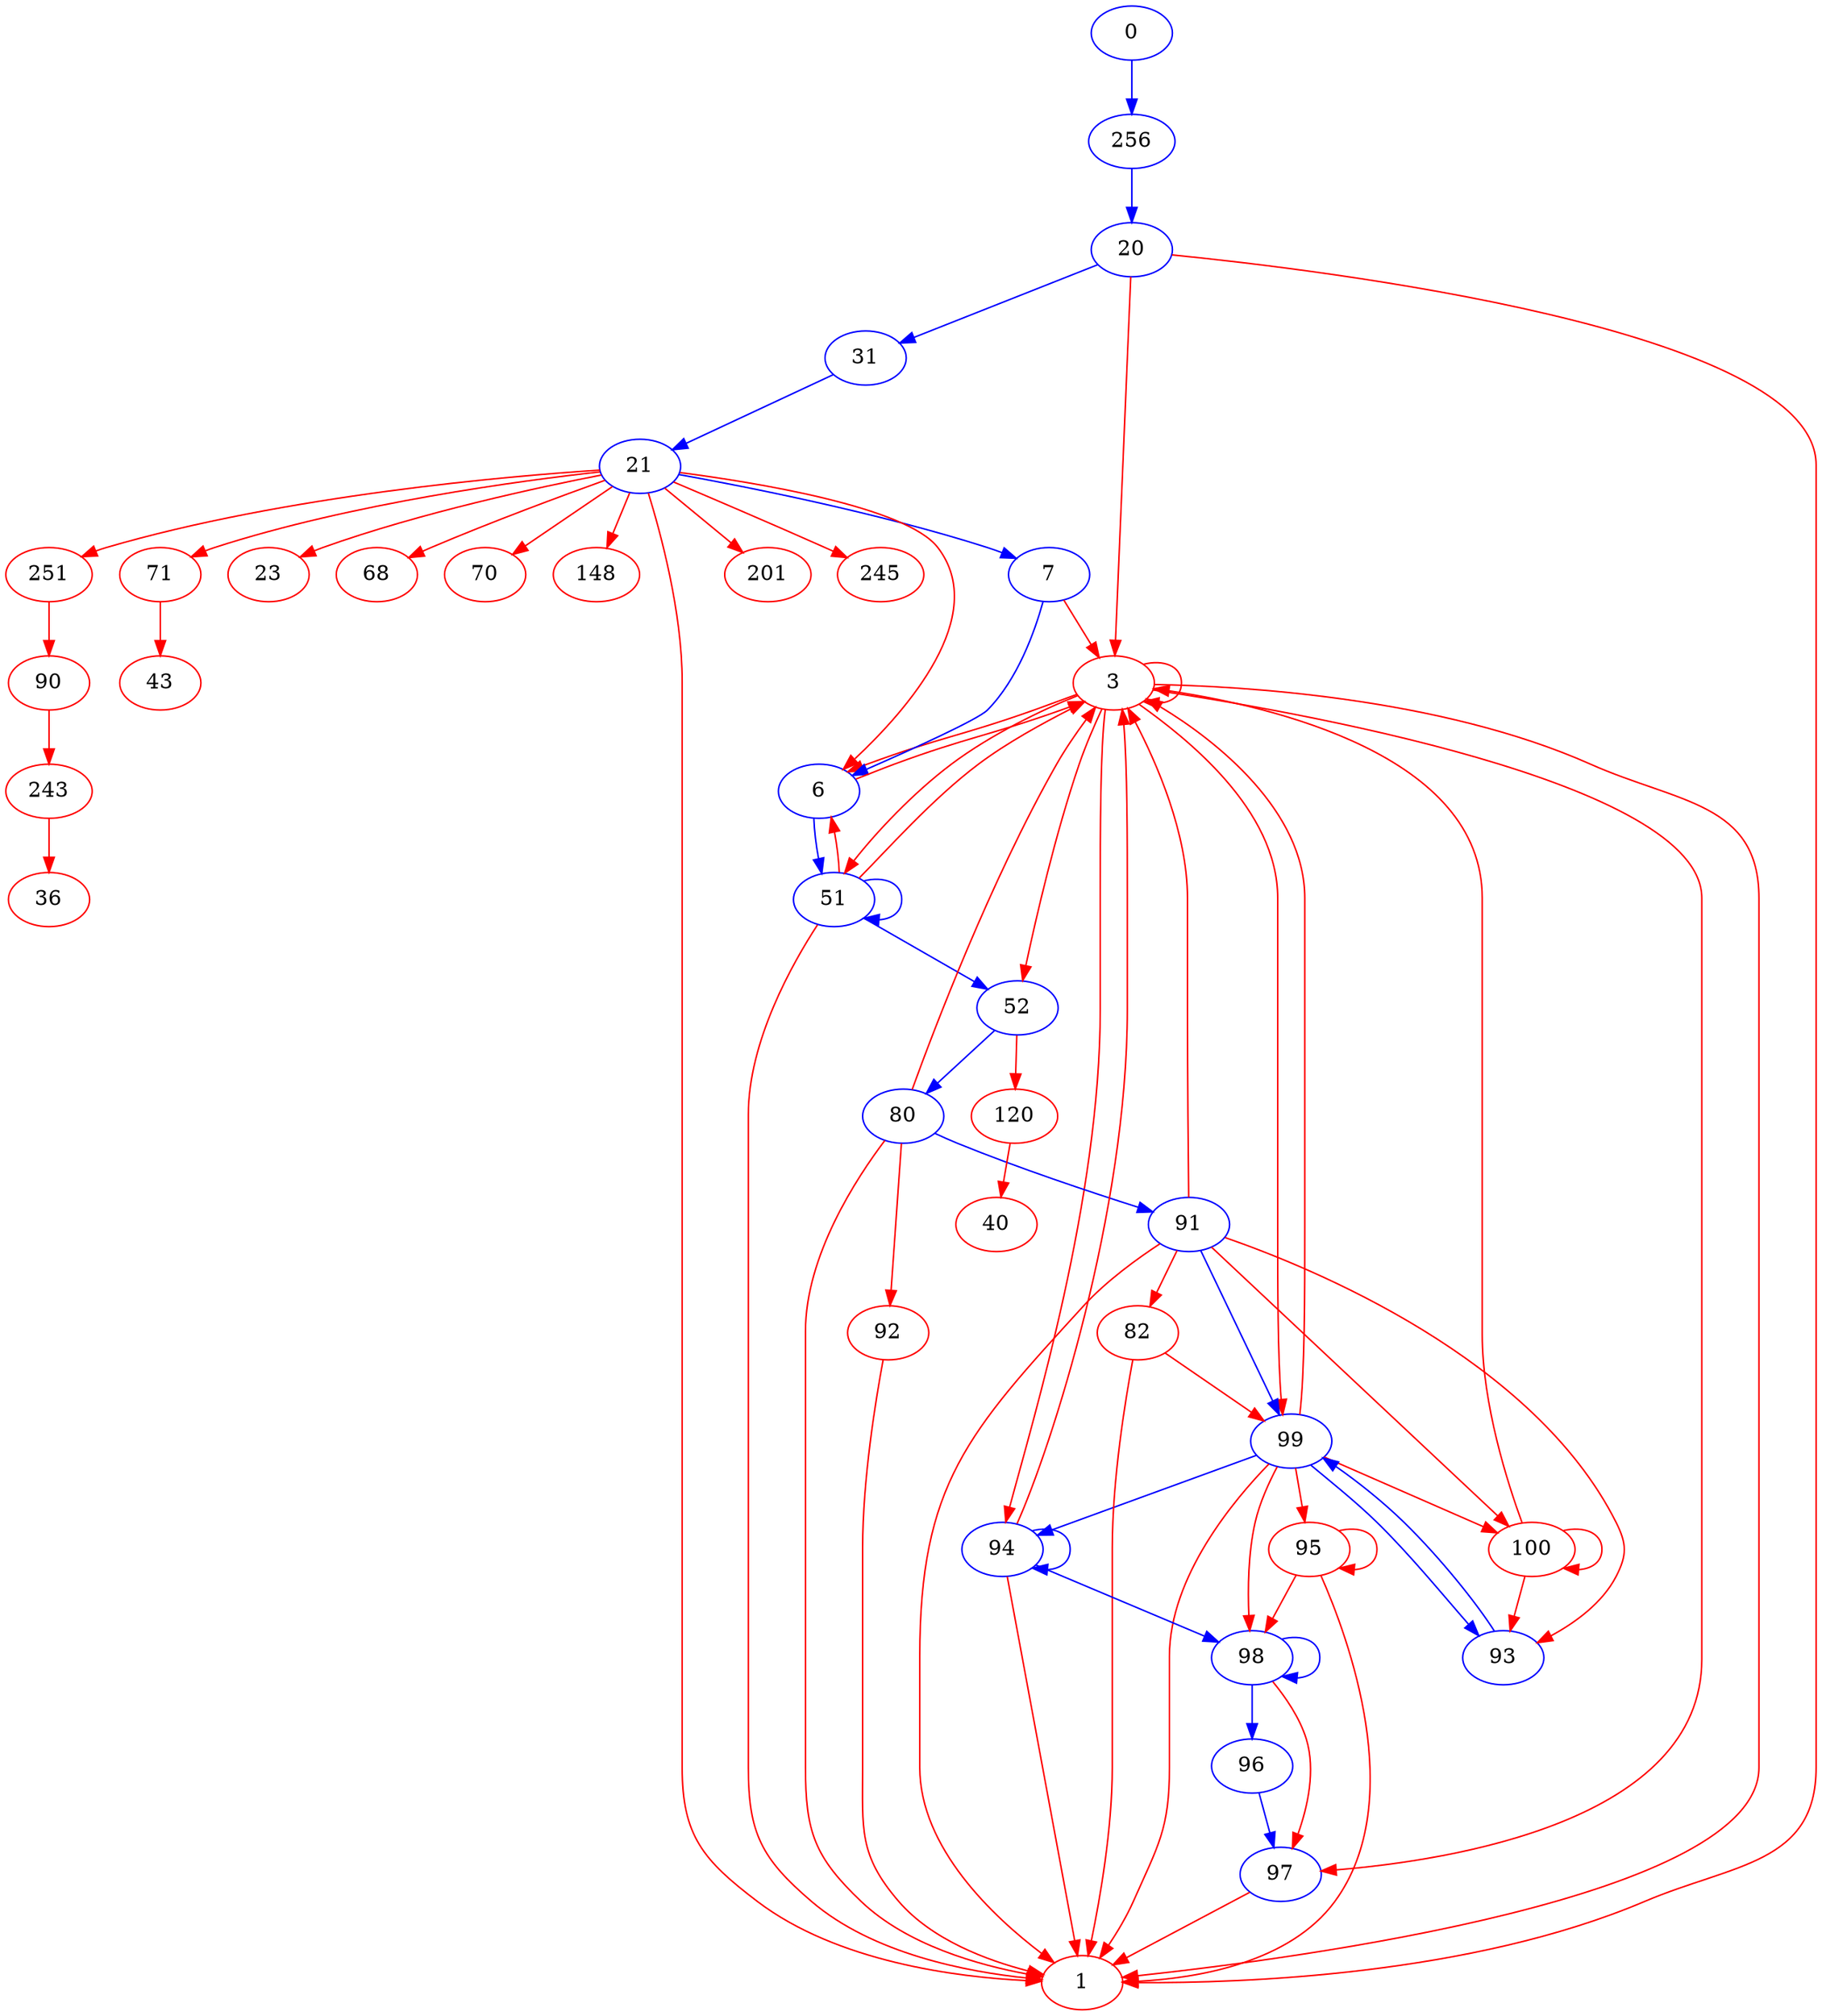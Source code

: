 digraph g {
	node [color=black];
	edge [color=black];
	0	 [color=blue];
	256	 [color=blue];
	0 -> 256 [key=new_edge,
	color=blue];
20 [color=blue];
256 -> 20 [key=new_edge,
color=blue];
31 [color=blue];
20 -> 31 [key=new_edge,
color=blue];
1 [color=red];
20 -> 1 [key=new_edge,
color=red];
3 [color=red];
20 -> 3 [key=new_edge,
color=red];
21 [color=blue];
31 -> 21 [key=new_edge,
color=blue];
7 [color=blue];
21 -> 7 [key=new_edge,
color=blue];
6 [color=blue];
21 -> 6 [key=new_edge,
color=red];
21 -> 1 [key=new_edge,
color=red];
71 [color=red];
21 -> 71 [key=new_edge,
color=red];
23 [color=red];
21 -> 23 [key=new_edge,
color=red];
68 [color=red];
21 -> 68 [key=new_edge,
color=red];
70 [color=red];
21 -> 70 [key=new_edge,
color=red];
148 [color=red];
21 -> 148 [key=new_edge,
color=red];
251 [color=red];
21 -> 251 [key=new_edge,
color=red];
201 [color=red];
21 -> 201 [key=new_edge,
color=red];
245 [color=red];
21 -> 245 [key=new_edge,
color=red];
7 -> 6 [key=new_edge,
color=blue];
7 -> 3 [key=new_edge,
color=red];
51 [color=blue];
6 -> 51 [key=new_edge,
color=blue];
6 -> 3 [key=new_edge,
color=red];
51 -> 6 [key=new_edge,
color=red];
51 -> 51 [key=new_edge,
color=blue];
52 [color=blue];
51 -> 52 [key=new_edge,
color=blue];
51 -> 1 [key=new_edge,
color=red];
51 -> 3 [key=new_edge,
color=red];
80 [color=blue];
52 -> 80 [key=new_edge,
color=blue];
120 [color=red];
52 -> 120 [key=new_edge,
color=red];
91 [color=blue];
80 -> 91 [key=new_edge,
color=blue];
80 -> 1 [key=new_edge,
color=red];
80 -> 3 [key=new_edge,
color=red];
92 [color=red];
80 -> 92 [key=new_edge,
color=red];
99 [color=blue];
91 -> 99 [key=new_edge,
color=blue];
93 [color=blue];
91 -> 93 [key=new_edge,
color=red];
91 -> 1 [key=new_edge,
color=red];
91 -> 3 [key=new_edge,
color=red];
100 [color=red];
91 -> 100 [key=new_edge,
color=red];
82 [color=red];
91 -> 82 [key=new_edge,
color=red];
99 -> 93 [key=new_edge,
color=blue];
94 [color=blue];
99 -> 94 [key=new_edge,
color=blue];
98 [color=blue];
99 -> 98 [key=new_edge,
color=red];
99 -> 1 [key=new_edge,
color=red];
99 -> 3 [key=new_edge,
color=red];
99 -> 100 [key=new_edge,
color=red];
95 [color=red];
99 -> 95 [key=new_edge,
color=red];
93 -> 99 [key=new_edge,
color=blue];
94 -> 94 [key=new_edge,
color=blue];
94 -> 98 [key=new_edge,
color=blue];
94 -> 1 [key=new_edge,
color=red];
94 -> 3 [key=new_edge,
color=red];
98 -> 98 [key=new_edge,
color=blue];
96 [color=blue];
98 -> 96 [key=new_edge,
color=blue];
97 [color=blue];
98 -> 97 [key=new_edge,
color=red];
96 -> 97 [key=new_edge,
color=blue];
97 -> 1 [key=new_edge,
color=red];
3 -> 6 [key=new_edge,
color=red];
3 -> 51 [key=new_edge,
color=red];
3 -> 52 [key=new_edge,
color=red];
3 -> 99 [key=new_edge,
color=red];
3 -> 94 [key=new_edge,
color=red];
3 -> 97 [key=new_edge,
color=red];
3 -> 1 [key=new_edge,
color=red];
3 -> 3 [key=new_edge,
color=red];
100 -> 93 [key=new_edge,
color=red];
100 -> 3 [key=new_edge,
color=red];
100 -> 100 [key=new_edge,
color=red];
95 -> 98 [key=new_edge,
color=red];
95 -> 1 [key=new_edge,
color=red];
95 -> 95 [key=new_edge,
color=red];
82 -> 99 [key=new_edge,
color=red];
82 -> 1 [key=new_edge,
color=red];
43 [color=red];
71 -> 43 [key=new_edge,
color=red];
40 [color=red];
120 -> 40 [key=new_edge,
color=red];
92 -> 1 [key=new_edge,
color=red];
90 [color=red];
251 -> 90 [key=new_edge,
color=red];
243 [color=red];
90 -> 243 [key=new_edge,
color=red];
36 [color=red];
243 -> 36 [key=new_edge,
color=red];
}
